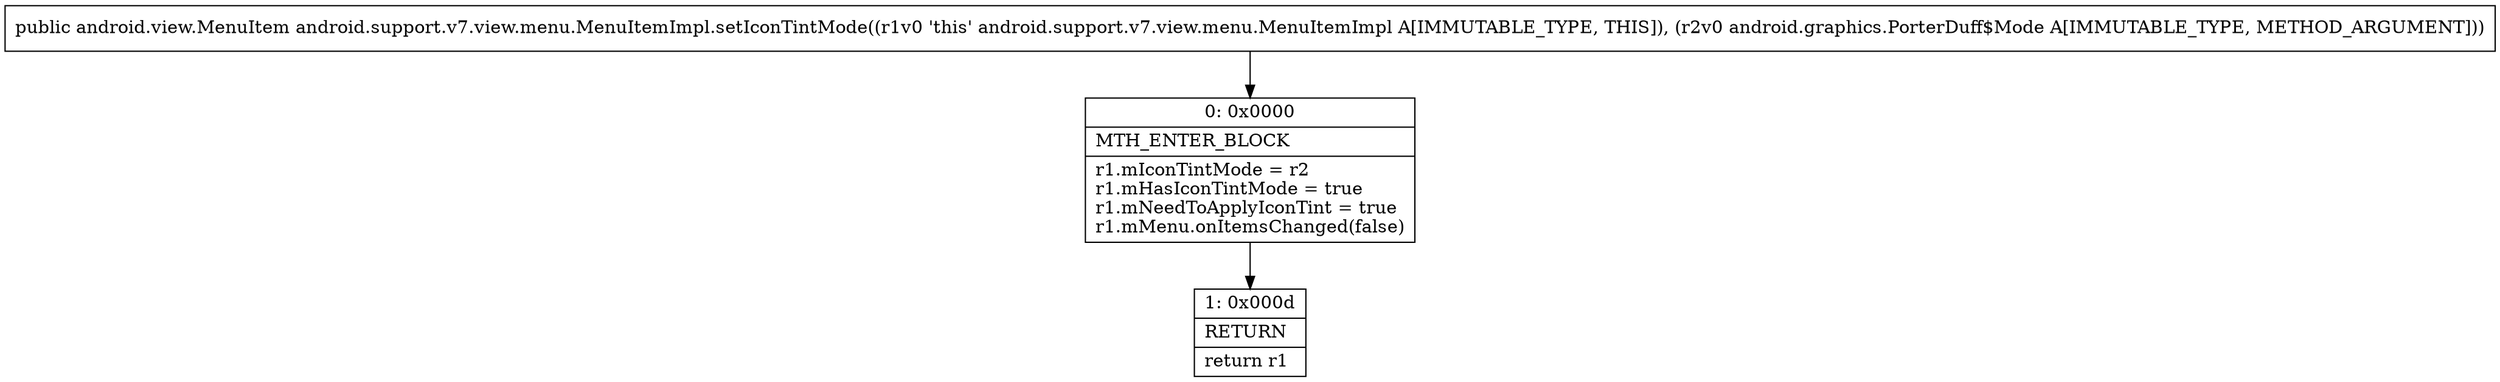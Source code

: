 digraph "CFG forandroid.support.v7.view.menu.MenuItemImpl.setIconTintMode(Landroid\/graphics\/PorterDuff$Mode;)Landroid\/view\/MenuItem;" {
Node_0 [shape=record,label="{0\:\ 0x0000|MTH_ENTER_BLOCK\l|r1.mIconTintMode = r2\lr1.mHasIconTintMode = true\lr1.mNeedToApplyIconTint = true\lr1.mMenu.onItemsChanged(false)\l}"];
Node_1 [shape=record,label="{1\:\ 0x000d|RETURN\l|return r1\l}"];
MethodNode[shape=record,label="{public android.view.MenuItem android.support.v7.view.menu.MenuItemImpl.setIconTintMode((r1v0 'this' android.support.v7.view.menu.MenuItemImpl A[IMMUTABLE_TYPE, THIS]), (r2v0 android.graphics.PorterDuff$Mode A[IMMUTABLE_TYPE, METHOD_ARGUMENT])) }"];
MethodNode -> Node_0;
Node_0 -> Node_1;
}


